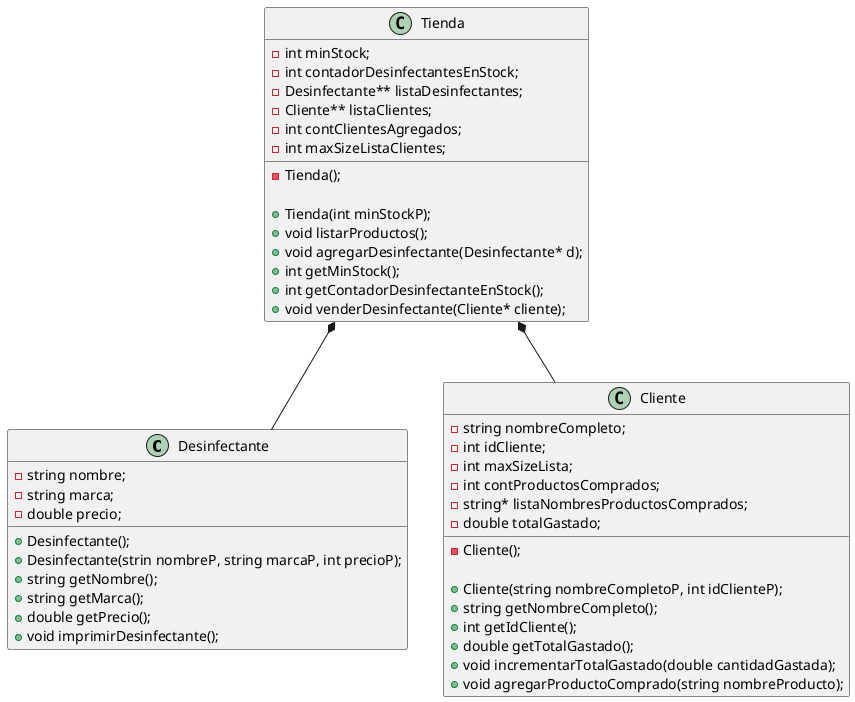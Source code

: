 @startuml

class Desinfectante
{
    -string nombre;
    -string marca;
    -double precio;

    +Desinfectante();
    +Desinfectante(strin nombreP, string marcaP, int precioP);
    +string getNombre();
    +string getMarca();
    +double getPrecio();
    +void imprimirDesinfectante();
}

class Tienda
{
    -int minStock;
    -int contadorDesinfectantesEnStock;
    -Desinfectante** listaDesinfectantes;
    -Cliente** listaClientes;
    -int contClientesAgregados;
    -int maxSizeListaClientes;
    -Tienda();

    +Tienda(int minStockP);
    +void listarProductos();
    +void agregarDesinfectante(Desinfectante* d);
    +int getMinStock();
    +int getContadorDesinfectanteEnStock();
    +void venderDesinfectante(Cliente* cliente);
}

class Cliente
{
    -string nombreCompleto;
    -int idCliente;
    -int maxSizeLista;
    -int contProductosComprados;
    -string* listaNombresProductosComprados;
    -double totalGastado;
    -Cliente();

    +Cliente(string nombreCompletoP, int idClienteP);
    +string getNombreCompleto();
    +int getIdCliente();
    +double getTotalGastado();
    +void incrementarTotalGastado(double cantidadGastada);
    +void agregarProductoComprado(string nombreProducto);
}

Tienda *-- Desinfectante
Tienda *-- Cliente

@enduml